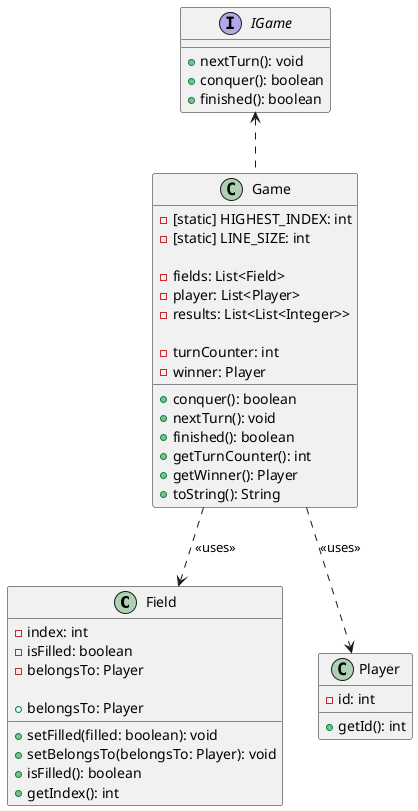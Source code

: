 @startuml

class Field {
    -index: int
    -isFilled: boolean
    -belongsTo: Player

    +setFilled(filled: boolean): void
    +setBelongsTo(belongsTo: Player): void
    +isFilled(): boolean
    +getIndex(): int
    +belongsTo: Player
}

class Game {
    -[static] HIGHEST_INDEX: int
    -[static] LINE_SIZE: int

    -fields: List<Field>
    -player: List<Player>
    -results: List<List<Integer>>

    -turnCounter: int
    -winner: Player

    +conquer(): boolean
    +nextTurn(): void
    +finished(): boolean
    +getTurnCounter(): int
    +getWinner(): Player
    +toString(): String
}

interface IGame {
    +nextTurn(): void
    +conquer(): boolean
    +finished(): boolean
}

class Player {
    -id: int

    +getId(): int
}

Game .up.> IGame

Game ..> Field : <<uses>>
Game ..> Player : <<uses>>

@enduml